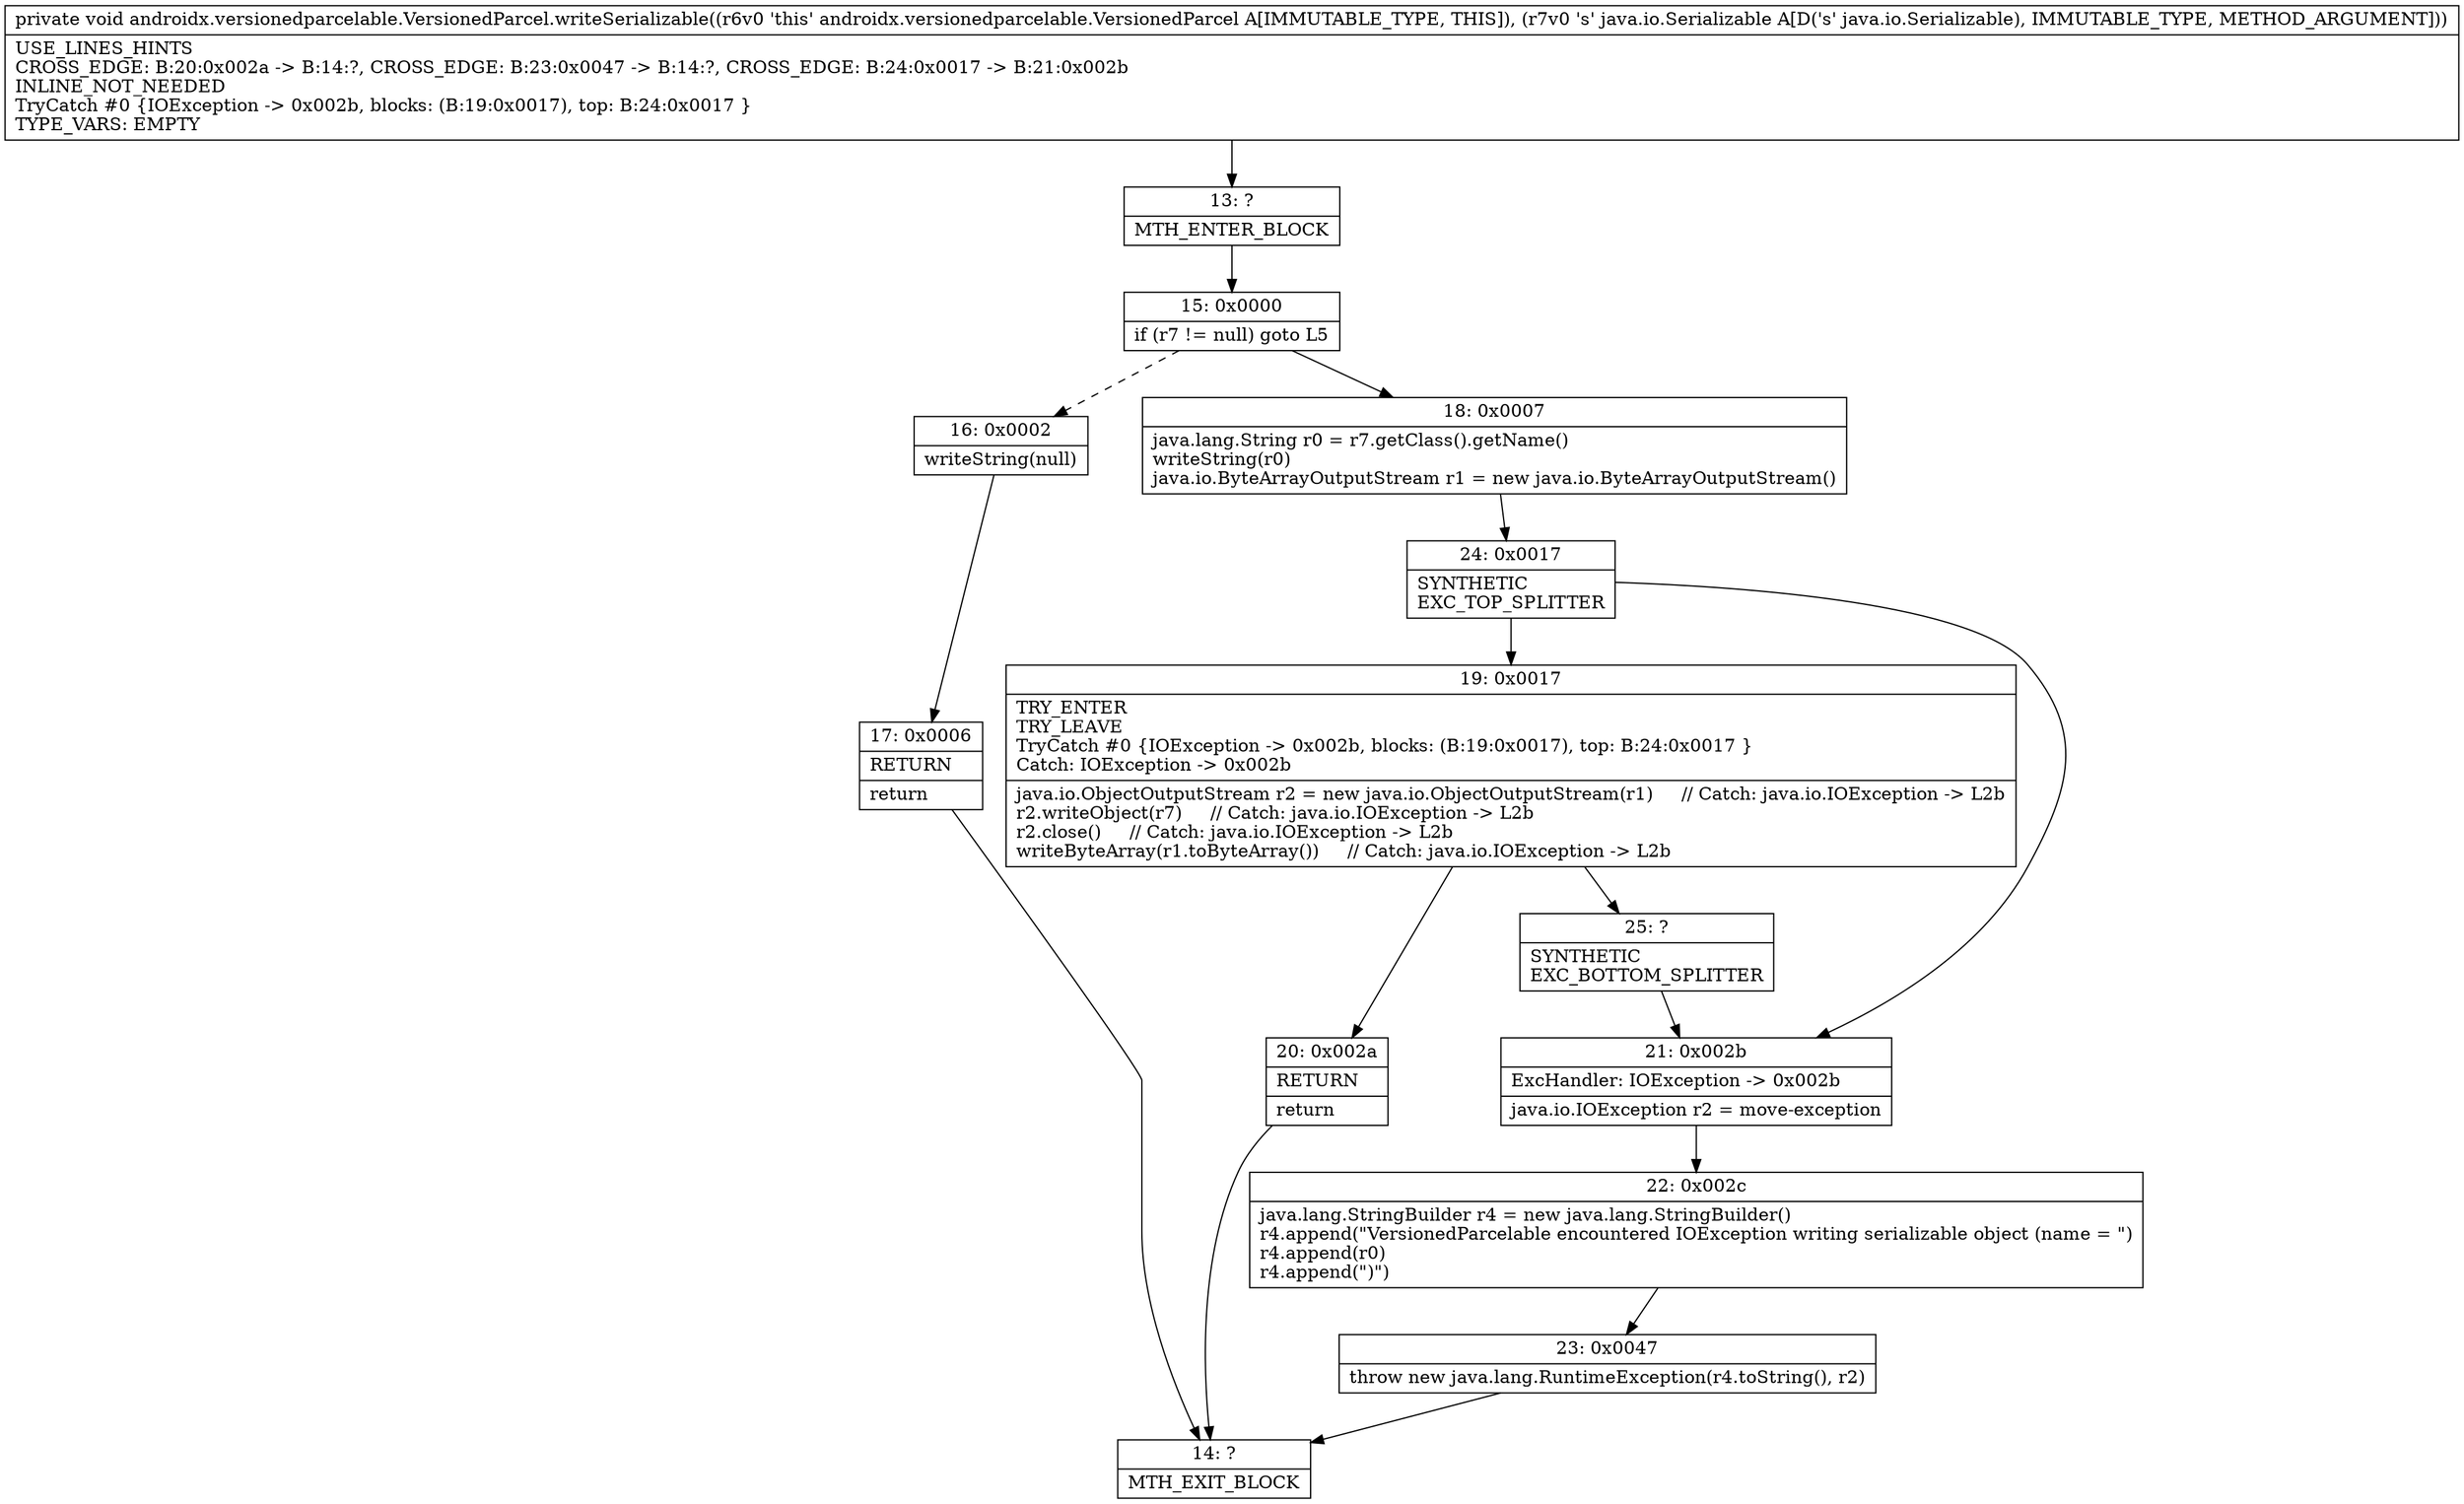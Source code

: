 digraph "CFG forandroidx.versionedparcelable.VersionedParcel.writeSerializable(Ljava\/io\/Serializable;)V" {
Node_13 [shape=record,label="{13\:\ ?|MTH_ENTER_BLOCK\l}"];
Node_15 [shape=record,label="{15\:\ 0x0000|if (r7 != null) goto L5\l}"];
Node_16 [shape=record,label="{16\:\ 0x0002|writeString(null)\l}"];
Node_17 [shape=record,label="{17\:\ 0x0006|RETURN\l|return\l}"];
Node_14 [shape=record,label="{14\:\ ?|MTH_EXIT_BLOCK\l}"];
Node_18 [shape=record,label="{18\:\ 0x0007|java.lang.String r0 = r7.getClass().getName()\lwriteString(r0)\ljava.io.ByteArrayOutputStream r1 = new java.io.ByteArrayOutputStream()\l}"];
Node_24 [shape=record,label="{24\:\ 0x0017|SYNTHETIC\lEXC_TOP_SPLITTER\l}"];
Node_19 [shape=record,label="{19\:\ 0x0017|TRY_ENTER\lTRY_LEAVE\lTryCatch #0 \{IOException \-\> 0x002b, blocks: (B:19:0x0017), top: B:24:0x0017 \}\lCatch: IOException \-\> 0x002b\l|java.io.ObjectOutputStream r2 = new java.io.ObjectOutputStream(r1)     \/\/ Catch: java.io.IOException \-\> L2b\lr2.writeObject(r7)     \/\/ Catch: java.io.IOException \-\> L2b\lr2.close()     \/\/ Catch: java.io.IOException \-\> L2b\lwriteByteArray(r1.toByteArray())     \/\/ Catch: java.io.IOException \-\> L2b\l}"];
Node_20 [shape=record,label="{20\:\ 0x002a|RETURN\l|return\l}"];
Node_25 [shape=record,label="{25\:\ ?|SYNTHETIC\lEXC_BOTTOM_SPLITTER\l}"];
Node_21 [shape=record,label="{21\:\ 0x002b|ExcHandler: IOException \-\> 0x002b\l|java.io.IOException r2 = move\-exception\l}"];
Node_22 [shape=record,label="{22\:\ 0x002c|java.lang.StringBuilder r4 = new java.lang.StringBuilder()\lr4.append(\"VersionedParcelable encountered IOException writing serializable object (name = \")\lr4.append(r0)\lr4.append(\")\")\l}"];
Node_23 [shape=record,label="{23\:\ 0x0047|throw new java.lang.RuntimeException(r4.toString(), r2)\l}"];
MethodNode[shape=record,label="{private void androidx.versionedparcelable.VersionedParcel.writeSerializable((r6v0 'this' androidx.versionedparcelable.VersionedParcel A[IMMUTABLE_TYPE, THIS]), (r7v0 's' java.io.Serializable A[D('s' java.io.Serializable), IMMUTABLE_TYPE, METHOD_ARGUMENT]))  | USE_LINES_HINTS\lCROSS_EDGE: B:20:0x002a \-\> B:14:?, CROSS_EDGE: B:23:0x0047 \-\> B:14:?, CROSS_EDGE: B:24:0x0017 \-\> B:21:0x002b\lINLINE_NOT_NEEDED\lTryCatch #0 \{IOException \-\> 0x002b, blocks: (B:19:0x0017), top: B:24:0x0017 \}\lTYPE_VARS: EMPTY\l}"];
MethodNode -> Node_13;Node_13 -> Node_15;
Node_15 -> Node_16[style=dashed];
Node_15 -> Node_18;
Node_16 -> Node_17;
Node_17 -> Node_14;
Node_18 -> Node_24;
Node_24 -> Node_19;
Node_24 -> Node_21;
Node_19 -> Node_20;
Node_19 -> Node_25;
Node_20 -> Node_14;
Node_25 -> Node_21;
Node_21 -> Node_22;
Node_22 -> Node_23;
Node_23 -> Node_14;
}


